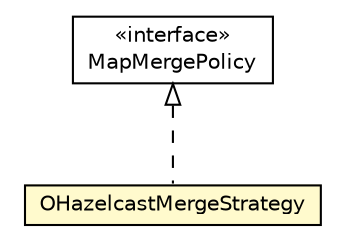 #!/usr/local/bin/dot
#
# Class diagram 
# Generated by UMLGraph version R5_6-24-gf6e263 (http://www.umlgraph.org/)
#

digraph G {
	edge [fontname="Helvetica",fontsize=10,labelfontname="Helvetica",labelfontsize=10];
	node [fontname="Helvetica",fontsize=10,shape=plaintext];
	nodesep=0.25;
	ranksep=0.5;
	// com.orientechnologies.orient.server.hazelcast.OHazelcastMergeStrategy
	c1918194 [label=<<table title="com.orientechnologies.orient.server.hazelcast.OHazelcastMergeStrategy" border="0" cellborder="1" cellspacing="0" cellpadding="2" port="p" bgcolor="lemonChiffon" href="./OHazelcastMergeStrategy.html">
		<tr><td><table border="0" cellspacing="0" cellpadding="1">
<tr><td align="center" balign="center"> OHazelcastMergeStrategy </td></tr>
		</table></td></tr>
		</table>>, URL="./OHazelcastMergeStrategy.html", fontname="Helvetica", fontcolor="black", fontsize=10.0];
	//com.orientechnologies.orient.server.hazelcast.OHazelcastMergeStrategy implements com.hazelcast.map.merge.MapMergePolicy
	c1918390:p -> c1918194:p [dir=back,arrowtail=empty,style=dashed];
	// com.hazelcast.map.merge.MapMergePolicy
	c1918390 [label=<<table title="com.hazelcast.map.merge.MapMergePolicy" border="0" cellborder="1" cellspacing="0" cellpadding="2" port="p" href="http://java.sun.com/j2se/1.4.2/docs/api/com/hazelcast/map/merge/MapMergePolicy.html">
		<tr><td><table border="0" cellspacing="0" cellpadding="1">
<tr><td align="center" balign="center"> &#171;interface&#187; </td></tr>
<tr><td align="center" balign="center"> MapMergePolicy </td></tr>
		</table></td></tr>
		</table>>, URL="http://java.sun.com/j2se/1.4.2/docs/api/com/hazelcast/map/merge/MapMergePolicy.html", fontname="Helvetica", fontcolor="black", fontsize=10.0];
}

